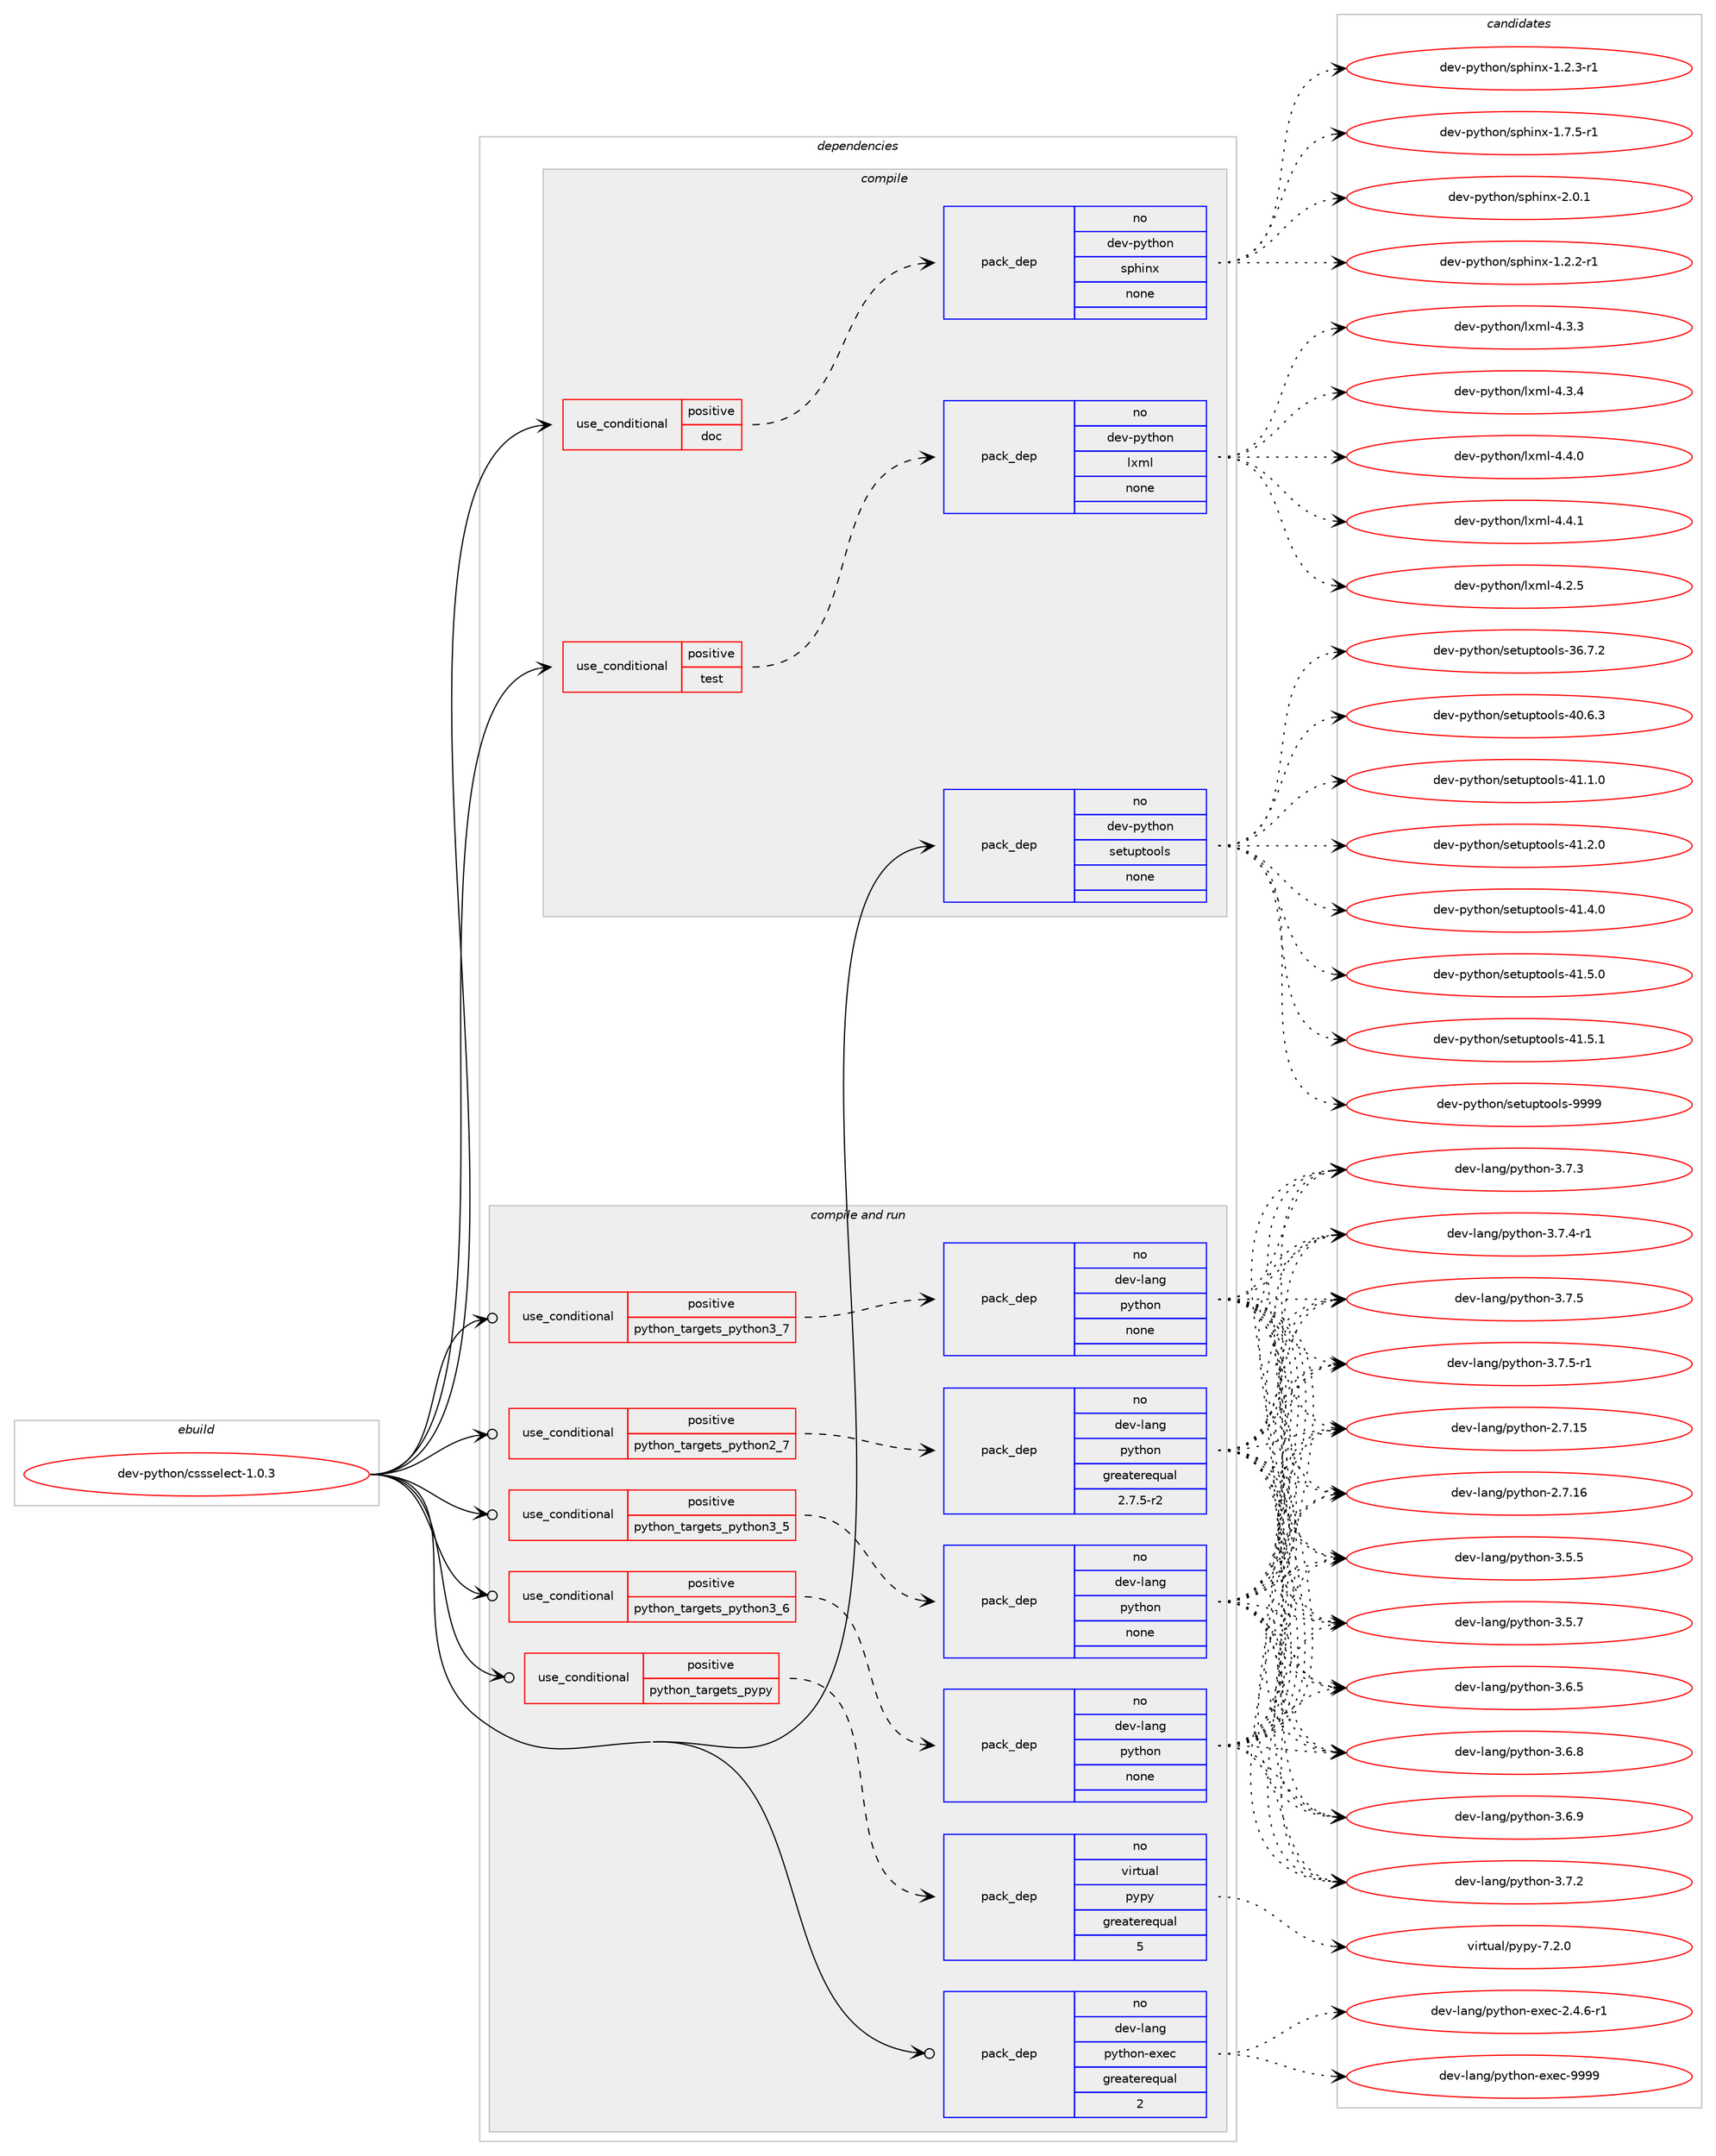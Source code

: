 digraph prolog {

# *************
# Graph options
# *************

newrank=true;
concentrate=true;
compound=true;
graph [rankdir=LR,fontname=Helvetica,fontsize=10,ranksep=1.5];#, ranksep=2.5, nodesep=0.2];
edge  [arrowhead=vee];
node  [fontname=Helvetica,fontsize=10];

# **********
# The ebuild
# **********

subgraph cluster_leftcol {
color=gray;
rank=same;
label=<<i>ebuild</i>>;
id [label="dev-python/cssselect-1.0.3", color=red, width=4, href="../dev-python/cssselect-1.0.3.svg"];
}

# ****************
# The dependencies
# ****************

subgraph cluster_midcol {
color=gray;
label=<<i>dependencies</i>>;
subgraph cluster_compile {
fillcolor="#eeeeee";
style=filled;
label=<<i>compile</i>>;
subgraph cond138120 {
dependency600597 [label=<<TABLE BORDER="0" CELLBORDER="1" CELLSPACING="0" CELLPADDING="4"><TR><TD ROWSPAN="3" CELLPADDING="10">use_conditional</TD></TR><TR><TD>positive</TD></TR><TR><TD>doc</TD></TR></TABLE>>, shape=none, color=red];
subgraph pack450684 {
dependency600598 [label=<<TABLE BORDER="0" CELLBORDER="1" CELLSPACING="0" CELLPADDING="4" WIDTH="220"><TR><TD ROWSPAN="6" CELLPADDING="30">pack_dep</TD></TR><TR><TD WIDTH="110">no</TD></TR><TR><TD>dev-python</TD></TR><TR><TD>sphinx</TD></TR><TR><TD>none</TD></TR><TR><TD></TD></TR></TABLE>>, shape=none, color=blue];
}
dependency600597:e -> dependency600598:w [weight=20,style="dashed",arrowhead="vee"];
}
id:e -> dependency600597:w [weight=20,style="solid",arrowhead="vee"];
subgraph cond138121 {
dependency600599 [label=<<TABLE BORDER="0" CELLBORDER="1" CELLSPACING="0" CELLPADDING="4"><TR><TD ROWSPAN="3" CELLPADDING="10">use_conditional</TD></TR><TR><TD>positive</TD></TR><TR><TD>test</TD></TR></TABLE>>, shape=none, color=red];
subgraph pack450685 {
dependency600600 [label=<<TABLE BORDER="0" CELLBORDER="1" CELLSPACING="0" CELLPADDING="4" WIDTH="220"><TR><TD ROWSPAN="6" CELLPADDING="30">pack_dep</TD></TR><TR><TD WIDTH="110">no</TD></TR><TR><TD>dev-python</TD></TR><TR><TD>lxml</TD></TR><TR><TD>none</TD></TR><TR><TD></TD></TR></TABLE>>, shape=none, color=blue];
}
dependency600599:e -> dependency600600:w [weight=20,style="dashed",arrowhead="vee"];
}
id:e -> dependency600599:w [weight=20,style="solid",arrowhead="vee"];
subgraph pack450686 {
dependency600601 [label=<<TABLE BORDER="0" CELLBORDER="1" CELLSPACING="0" CELLPADDING="4" WIDTH="220"><TR><TD ROWSPAN="6" CELLPADDING="30">pack_dep</TD></TR><TR><TD WIDTH="110">no</TD></TR><TR><TD>dev-python</TD></TR><TR><TD>setuptools</TD></TR><TR><TD>none</TD></TR><TR><TD></TD></TR></TABLE>>, shape=none, color=blue];
}
id:e -> dependency600601:w [weight=20,style="solid",arrowhead="vee"];
}
subgraph cluster_compileandrun {
fillcolor="#eeeeee";
style=filled;
label=<<i>compile and run</i>>;
subgraph cond138122 {
dependency600602 [label=<<TABLE BORDER="0" CELLBORDER="1" CELLSPACING="0" CELLPADDING="4"><TR><TD ROWSPAN="3" CELLPADDING="10">use_conditional</TD></TR><TR><TD>positive</TD></TR><TR><TD>python_targets_pypy</TD></TR></TABLE>>, shape=none, color=red];
subgraph pack450687 {
dependency600603 [label=<<TABLE BORDER="0" CELLBORDER="1" CELLSPACING="0" CELLPADDING="4" WIDTH="220"><TR><TD ROWSPAN="6" CELLPADDING="30">pack_dep</TD></TR><TR><TD WIDTH="110">no</TD></TR><TR><TD>virtual</TD></TR><TR><TD>pypy</TD></TR><TR><TD>greaterequal</TD></TR><TR><TD>5</TD></TR></TABLE>>, shape=none, color=blue];
}
dependency600602:e -> dependency600603:w [weight=20,style="dashed",arrowhead="vee"];
}
id:e -> dependency600602:w [weight=20,style="solid",arrowhead="odotvee"];
subgraph cond138123 {
dependency600604 [label=<<TABLE BORDER="0" CELLBORDER="1" CELLSPACING="0" CELLPADDING="4"><TR><TD ROWSPAN="3" CELLPADDING="10">use_conditional</TD></TR><TR><TD>positive</TD></TR><TR><TD>python_targets_python2_7</TD></TR></TABLE>>, shape=none, color=red];
subgraph pack450688 {
dependency600605 [label=<<TABLE BORDER="0" CELLBORDER="1" CELLSPACING="0" CELLPADDING="4" WIDTH="220"><TR><TD ROWSPAN="6" CELLPADDING="30">pack_dep</TD></TR><TR><TD WIDTH="110">no</TD></TR><TR><TD>dev-lang</TD></TR><TR><TD>python</TD></TR><TR><TD>greaterequal</TD></TR><TR><TD>2.7.5-r2</TD></TR></TABLE>>, shape=none, color=blue];
}
dependency600604:e -> dependency600605:w [weight=20,style="dashed",arrowhead="vee"];
}
id:e -> dependency600604:w [weight=20,style="solid",arrowhead="odotvee"];
subgraph cond138124 {
dependency600606 [label=<<TABLE BORDER="0" CELLBORDER="1" CELLSPACING="0" CELLPADDING="4"><TR><TD ROWSPAN="3" CELLPADDING="10">use_conditional</TD></TR><TR><TD>positive</TD></TR><TR><TD>python_targets_python3_5</TD></TR></TABLE>>, shape=none, color=red];
subgraph pack450689 {
dependency600607 [label=<<TABLE BORDER="0" CELLBORDER="1" CELLSPACING="0" CELLPADDING="4" WIDTH="220"><TR><TD ROWSPAN="6" CELLPADDING="30">pack_dep</TD></TR><TR><TD WIDTH="110">no</TD></TR><TR><TD>dev-lang</TD></TR><TR><TD>python</TD></TR><TR><TD>none</TD></TR><TR><TD></TD></TR></TABLE>>, shape=none, color=blue];
}
dependency600606:e -> dependency600607:w [weight=20,style="dashed",arrowhead="vee"];
}
id:e -> dependency600606:w [weight=20,style="solid",arrowhead="odotvee"];
subgraph cond138125 {
dependency600608 [label=<<TABLE BORDER="0" CELLBORDER="1" CELLSPACING="0" CELLPADDING="4"><TR><TD ROWSPAN="3" CELLPADDING="10">use_conditional</TD></TR><TR><TD>positive</TD></TR><TR><TD>python_targets_python3_6</TD></TR></TABLE>>, shape=none, color=red];
subgraph pack450690 {
dependency600609 [label=<<TABLE BORDER="0" CELLBORDER="1" CELLSPACING="0" CELLPADDING="4" WIDTH="220"><TR><TD ROWSPAN="6" CELLPADDING="30">pack_dep</TD></TR><TR><TD WIDTH="110">no</TD></TR><TR><TD>dev-lang</TD></TR><TR><TD>python</TD></TR><TR><TD>none</TD></TR><TR><TD></TD></TR></TABLE>>, shape=none, color=blue];
}
dependency600608:e -> dependency600609:w [weight=20,style="dashed",arrowhead="vee"];
}
id:e -> dependency600608:w [weight=20,style="solid",arrowhead="odotvee"];
subgraph cond138126 {
dependency600610 [label=<<TABLE BORDER="0" CELLBORDER="1" CELLSPACING="0" CELLPADDING="4"><TR><TD ROWSPAN="3" CELLPADDING="10">use_conditional</TD></TR><TR><TD>positive</TD></TR><TR><TD>python_targets_python3_7</TD></TR></TABLE>>, shape=none, color=red];
subgraph pack450691 {
dependency600611 [label=<<TABLE BORDER="0" CELLBORDER="1" CELLSPACING="0" CELLPADDING="4" WIDTH="220"><TR><TD ROWSPAN="6" CELLPADDING="30">pack_dep</TD></TR><TR><TD WIDTH="110">no</TD></TR><TR><TD>dev-lang</TD></TR><TR><TD>python</TD></TR><TR><TD>none</TD></TR><TR><TD></TD></TR></TABLE>>, shape=none, color=blue];
}
dependency600610:e -> dependency600611:w [weight=20,style="dashed",arrowhead="vee"];
}
id:e -> dependency600610:w [weight=20,style="solid",arrowhead="odotvee"];
subgraph pack450692 {
dependency600612 [label=<<TABLE BORDER="0" CELLBORDER="1" CELLSPACING="0" CELLPADDING="4" WIDTH="220"><TR><TD ROWSPAN="6" CELLPADDING="30">pack_dep</TD></TR><TR><TD WIDTH="110">no</TD></TR><TR><TD>dev-lang</TD></TR><TR><TD>python-exec</TD></TR><TR><TD>greaterequal</TD></TR><TR><TD>2</TD></TR></TABLE>>, shape=none, color=blue];
}
id:e -> dependency600612:w [weight=20,style="solid",arrowhead="odotvee"];
}
subgraph cluster_run {
fillcolor="#eeeeee";
style=filled;
label=<<i>run</i>>;
}
}

# **************
# The candidates
# **************

subgraph cluster_choices {
rank=same;
color=gray;
label=<<i>candidates</i>>;

subgraph choice450684 {
color=black;
nodesep=1;
choice10010111845112121116104111110471151121041051101204549465046504511449 [label="dev-python/sphinx-1.2.2-r1", color=red, width=4,href="../dev-python/sphinx-1.2.2-r1.svg"];
choice10010111845112121116104111110471151121041051101204549465046514511449 [label="dev-python/sphinx-1.2.3-r1", color=red, width=4,href="../dev-python/sphinx-1.2.3-r1.svg"];
choice10010111845112121116104111110471151121041051101204549465546534511449 [label="dev-python/sphinx-1.7.5-r1", color=red, width=4,href="../dev-python/sphinx-1.7.5-r1.svg"];
choice1001011184511212111610411111047115112104105110120455046484649 [label="dev-python/sphinx-2.0.1", color=red, width=4,href="../dev-python/sphinx-2.0.1.svg"];
dependency600598:e -> choice10010111845112121116104111110471151121041051101204549465046504511449:w [style=dotted,weight="100"];
dependency600598:e -> choice10010111845112121116104111110471151121041051101204549465046514511449:w [style=dotted,weight="100"];
dependency600598:e -> choice10010111845112121116104111110471151121041051101204549465546534511449:w [style=dotted,weight="100"];
dependency600598:e -> choice1001011184511212111610411111047115112104105110120455046484649:w [style=dotted,weight="100"];
}
subgraph choice450685 {
color=black;
nodesep=1;
choice1001011184511212111610411111047108120109108455246504653 [label="dev-python/lxml-4.2.5", color=red, width=4,href="../dev-python/lxml-4.2.5.svg"];
choice1001011184511212111610411111047108120109108455246514651 [label="dev-python/lxml-4.3.3", color=red, width=4,href="../dev-python/lxml-4.3.3.svg"];
choice1001011184511212111610411111047108120109108455246514652 [label="dev-python/lxml-4.3.4", color=red, width=4,href="../dev-python/lxml-4.3.4.svg"];
choice1001011184511212111610411111047108120109108455246524648 [label="dev-python/lxml-4.4.0", color=red, width=4,href="../dev-python/lxml-4.4.0.svg"];
choice1001011184511212111610411111047108120109108455246524649 [label="dev-python/lxml-4.4.1", color=red, width=4,href="../dev-python/lxml-4.4.1.svg"];
dependency600600:e -> choice1001011184511212111610411111047108120109108455246504653:w [style=dotted,weight="100"];
dependency600600:e -> choice1001011184511212111610411111047108120109108455246514651:w [style=dotted,weight="100"];
dependency600600:e -> choice1001011184511212111610411111047108120109108455246514652:w [style=dotted,weight="100"];
dependency600600:e -> choice1001011184511212111610411111047108120109108455246524648:w [style=dotted,weight="100"];
dependency600600:e -> choice1001011184511212111610411111047108120109108455246524649:w [style=dotted,weight="100"];
}
subgraph choice450686 {
color=black;
nodesep=1;
choice100101118451121211161041111104711510111611711211611111110811545515446554650 [label="dev-python/setuptools-36.7.2", color=red, width=4,href="../dev-python/setuptools-36.7.2.svg"];
choice100101118451121211161041111104711510111611711211611111110811545524846544651 [label="dev-python/setuptools-40.6.3", color=red, width=4,href="../dev-python/setuptools-40.6.3.svg"];
choice100101118451121211161041111104711510111611711211611111110811545524946494648 [label="dev-python/setuptools-41.1.0", color=red, width=4,href="../dev-python/setuptools-41.1.0.svg"];
choice100101118451121211161041111104711510111611711211611111110811545524946504648 [label="dev-python/setuptools-41.2.0", color=red, width=4,href="../dev-python/setuptools-41.2.0.svg"];
choice100101118451121211161041111104711510111611711211611111110811545524946524648 [label="dev-python/setuptools-41.4.0", color=red, width=4,href="../dev-python/setuptools-41.4.0.svg"];
choice100101118451121211161041111104711510111611711211611111110811545524946534648 [label="dev-python/setuptools-41.5.0", color=red, width=4,href="../dev-python/setuptools-41.5.0.svg"];
choice100101118451121211161041111104711510111611711211611111110811545524946534649 [label="dev-python/setuptools-41.5.1", color=red, width=4,href="../dev-python/setuptools-41.5.1.svg"];
choice10010111845112121116104111110471151011161171121161111111081154557575757 [label="dev-python/setuptools-9999", color=red, width=4,href="../dev-python/setuptools-9999.svg"];
dependency600601:e -> choice100101118451121211161041111104711510111611711211611111110811545515446554650:w [style=dotted,weight="100"];
dependency600601:e -> choice100101118451121211161041111104711510111611711211611111110811545524846544651:w [style=dotted,weight="100"];
dependency600601:e -> choice100101118451121211161041111104711510111611711211611111110811545524946494648:w [style=dotted,weight="100"];
dependency600601:e -> choice100101118451121211161041111104711510111611711211611111110811545524946504648:w [style=dotted,weight="100"];
dependency600601:e -> choice100101118451121211161041111104711510111611711211611111110811545524946524648:w [style=dotted,weight="100"];
dependency600601:e -> choice100101118451121211161041111104711510111611711211611111110811545524946534648:w [style=dotted,weight="100"];
dependency600601:e -> choice100101118451121211161041111104711510111611711211611111110811545524946534649:w [style=dotted,weight="100"];
dependency600601:e -> choice10010111845112121116104111110471151011161171121161111111081154557575757:w [style=dotted,weight="100"];
}
subgraph choice450687 {
color=black;
nodesep=1;
choice1181051141161179710847112121112121455546504648 [label="virtual/pypy-7.2.0", color=red, width=4,href="../virtual/pypy-7.2.0.svg"];
dependency600603:e -> choice1181051141161179710847112121112121455546504648:w [style=dotted,weight="100"];
}
subgraph choice450688 {
color=black;
nodesep=1;
choice10010111845108971101034711212111610411111045504655464953 [label="dev-lang/python-2.7.15", color=red, width=4,href="../dev-lang/python-2.7.15.svg"];
choice10010111845108971101034711212111610411111045504655464954 [label="dev-lang/python-2.7.16", color=red, width=4,href="../dev-lang/python-2.7.16.svg"];
choice100101118451089711010347112121116104111110455146534653 [label="dev-lang/python-3.5.5", color=red, width=4,href="../dev-lang/python-3.5.5.svg"];
choice100101118451089711010347112121116104111110455146534655 [label="dev-lang/python-3.5.7", color=red, width=4,href="../dev-lang/python-3.5.7.svg"];
choice100101118451089711010347112121116104111110455146544653 [label="dev-lang/python-3.6.5", color=red, width=4,href="../dev-lang/python-3.6.5.svg"];
choice100101118451089711010347112121116104111110455146544656 [label="dev-lang/python-3.6.8", color=red, width=4,href="../dev-lang/python-3.6.8.svg"];
choice100101118451089711010347112121116104111110455146544657 [label="dev-lang/python-3.6.9", color=red, width=4,href="../dev-lang/python-3.6.9.svg"];
choice100101118451089711010347112121116104111110455146554650 [label="dev-lang/python-3.7.2", color=red, width=4,href="../dev-lang/python-3.7.2.svg"];
choice100101118451089711010347112121116104111110455146554651 [label="dev-lang/python-3.7.3", color=red, width=4,href="../dev-lang/python-3.7.3.svg"];
choice1001011184510897110103471121211161041111104551465546524511449 [label="dev-lang/python-3.7.4-r1", color=red, width=4,href="../dev-lang/python-3.7.4-r1.svg"];
choice100101118451089711010347112121116104111110455146554653 [label="dev-lang/python-3.7.5", color=red, width=4,href="../dev-lang/python-3.7.5.svg"];
choice1001011184510897110103471121211161041111104551465546534511449 [label="dev-lang/python-3.7.5-r1", color=red, width=4,href="../dev-lang/python-3.7.5-r1.svg"];
dependency600605:e -> choice10010111845108971101034711212111610411111045504655464953:w [style=dotted,weight="100"];
dependency600605:e -> choice10010111845108971101034711212111610411111045504655464954:w [style=dotted,weight="100"];
dependency600605:e -> choice100101118451089711010347112121116104111110455146534653:w [style=dotted,weight="100"];
dependency600605:e -> choice100101118451089711010347112121116104111110455146534655:w [style=dotted,weight="100"];
dependency600605:e -> choice100101118451089711010347112121116104111110455146544653:w [style=dotted,weight="100"];
dependency600605:e -> choice100101118451089711010347112121116104111110455146544656:w [style=dotted,weight="100"];
dependency600605:e -> choice100101118451089711010347112121116104111110455146544657:w [style=dotted,weight="100"];
dependency600605:e -> choice100101118451089711010347112121116104111110455146554650:w [style=dotted,weight="100"];
dependency600605:e -> choice100101118451089711010347112121116104111110455146554651:w [style=dotted,weight="100"];
dependency600605:e -> choice1001011184510897110103471121211161041111104551465546524511449:w [style=dotted,weight="100"];
dependency600605:e -> choice100101118451089711010347112121116104111110455146554653:w [style=dotted,weight="100"];
dependency600605:e -> choice1001011184510897110103471121211161041111104551465546534511449:w [style=dotted,weight="100"];
}
subgraph choice450689 {
color=black;
nodesep=1;
choice10010111845108971101034711212111610411111045504655464953 [label="dev-lang/python-2.7.15", color=red, width=4,href="../dev-lang/python-2.7.15.svg"];
choice10010111845108971101034711212111610411111045504655464954 [label="dev-lang/python-2.7.16", color=red, width=4,href="../dev-lang/python-2.7.16.svg"];
choice100101118451089711010347112121116104111110455146534653 [label="dev-lang/python-3.5.5", color=red, width=4,href="../dev-lang/python-3.5.5.svg"];
choice100101118451089711010347112121116104111110455146534655 [label="dev-lang/python-3.5.7", color=red, width=4,href="../dev-lang/python-3.5.7.svg"];
choice100101118451089711010347112121116104111110455146544653 [label="dev-lang/python-3.6.5", color=red, width=4,href="../dev-lang/python-3.6.5.svg"];
choice100101118451089711010347112121116104111110455146544656 [label="dev-lang/python-3.6.8", color=red, width=4,href="../dev-lang/python-3.6.8.svg"];
choice100101118451089711010347112121116104111110455146544657 [label="dev-lang/python-3.6.9", color=red, width=4,href="../dev-lang/python-3.6.9.svg"];
choice100101118451089711010347112121116104111110455146554650 [label="dev-lang/python-3.7.2", color=red, width=4,href="../dev-lang/python-3.7.2.svg"];
choice100101118451089711010347112121116104111110455146554651 [label="dev-lang/python-3.7.3", color=red, width=4,href="../dev-lang/python-3.7.3.svg"];
choice1001011184510897110103471121211161041111104551465546524511449 [label="dev-lang/python-3.7.4-r1", color=red, width=4,href="../dev-lang/python-3.7.4-r1.svg"];
choice100101118451089711010347112121116104111110455146554653 [label="dev-lang/python-3.7.5", color=red, width=4,href="../dev-lang/python-3.7.5.svg"];
choice1001011184510897110103471121211161041111104551465546534511449 [label="dev-lang/python-3.7.5-r1", color=red, width=4,href="../dev-lang/python-3.7.5-r1.svg"];
dependency600607:e -> choice10010111845108971101034711212111610411111045504655464953:w [style=dotted,weight="100"];
dependency600607:e -> choice10010111845108971101034711212111610411111045504655464954:w [style=dotted,weight="100"];
dependency600607:e -> choice100101118451089711010347112121116104111110455146534653:w [style=dotted,weight="100"];
dependency600607:e -> choice100101118451089711010347112121116104111110455146534655:w [style=dotted,weight="100"];
dependency600607:e -> choice100101118451089711010347112121116104111110455146544653:w [style=dotted,weight="100"];
dependency600607:e -> choice100101118451089711010347112121116104111110455146544656:w [style=dotted,weight="100"];
dependency600607:e -> choice100101118451089711010347112121116104111110455146544657:w [style=dotted,weight="100"];
dependency600607:e -> choice100101118451089711010347112121116104111110455146554650:w [style=dotted,weight="100"];
dependency600607:e -> choice100101118451089711010347112121116104111110455146554651:w [style=dotted,weight="100"];
dependency600607:e -> choice1001011184510897110103471121211161041111104551465546524511449:w [style=dotted,weight="100"];
dependency600607:e -> choice100101118451089711010347112121116104111110455146554653:w [style=dotted,weight="100"];
dependency600607:e -> choice1001011184510897110103471121211161041111104551465546534511449:w [style=dotted,weight="100"];
}
subgraph choice450690 {
color=black;
nodesep=1;
choice10010111845108971101034711212111610411111045504655464953 [label="dev-lang/python-2.7.15", color=red, width=4,href="../dev-lang/python-2.7.15.svg"];
choice10010111845108971101034711212111610411111045504655464954 [label="dev-lang/python-2.7.16", color=red, width=4,href="../dev-lang/python-2.7.16.svg"];
choice100101118451089711010347112121116104111110455146534653 [label="dev-lang/python-3.5.5", color=red, width=4,href="../dev-lang/python-3.5.5.svg"];
choice100101118451089711010347112121116104111110455146534655 [label="dev-lang/python-3.5.7", color=red, width=4,href="../dev-lang/python-3.5.7.svg"];
choice100101118451089711010347112121116104111110455146544653 [label="dev-lang/python-3.6.5", color=red, width=4,href="../dev-lang/python-3.6.5.svg"];
choice100101118451089711010347112121116104111110455146544656 [label="dev-lang/python-3.6.8", color=red, width=4,href="../dev-lang/python-3.6.8.svg"];
choice100101118451089711010347112121116104111110455146544657 [label="dev-lang/python-3.6.9", color=red, width=4,href="../dev-lang/python-3.6.9.svg"];
choice100101118451089711010347112121116104111110455146554650 [label="dev-lang/python-3.7.2", color=red, width=4,href="../dev-lang/python-3.7.2.svg"];
choice100101118451089711010347112121116104111110455146554651 [label="dev-lang/python-3.7.3", color=red, width=4,href="../dev-lang/python-3.7.3.svg"];
choice1001011184510897110103471121211161041111104551465546524511449 [label="dev-lang/python-3.7.4-r1", color=red, width=4,href="../dev-lang/python-3.7.4-r1.svg"];
choice100101118451089711010347112121116104111110455146554653 [label="dev-lang/python-3.7.5", color=red, width=4,href="../dev-lang/python-3.7.5.svg"];
choice1001011184510897110103471121211161041111104551465546534511449 [label="dev-lang/python-3.7.5-r1", color=red, width=4,href="../dev-lang/python-3.7.5-r1.svg"];
dependency600609:e -> choice10010111845108971101034711212111610411111045504655464953:w [style=dotted,weight="100"];
dependency600609:e -> choice10010111845108971101034711212111610411111045504655464954:w [style=dotted,weight="100"];
dependency600609:e -> choice100101118451089711010347112121116104111110455146534653:w [style=dotted,weight="100"];
dependency600609:e -> choice100101118451089711010347112121116104111110455146534655:w [style=dotted,weight="100"];
dependency600609:e -> choice100101118451089711010347112121116104111110455146544653:w [style=dotted,weight="100"];
dependency600609:e -> choice100101118451089711010347112121116104111110455146544656:w [style=dotted,weight="100"];
dependency600609:e -> choice100101118451089711010347112121116104111110455146544657:w [style=dotted,weight="100"];
dependency600609:e -> choice100101118451089711010347112121116104111110455146554650:w [style=dotted,weight="100"];
dependency600609:e -> choice100101118451089711010347112121116104111110455146554651:w [style=dotted,weight="100"];
dependency600609:e -> choice1001011184510897110103471121211161041111104551465546524511449:w [style=dotted,weight="100"];
dependency600609:e -> choice100101118451089711010347112121116104111110455146554653:w [style=dotted,weight="100"];
dependency600609:e -> choice1001011184510897110103471121211161041111104551465546534511449:w [style=dotted,weight="100"];
}
subgraph choice450691 {
color=black;
nodesep=1;
choice10010111845108971101034711212111610411111045504655464953 [label="dev-lang/python-2.7.15", color=red, width=4,href="../dev-lang/python-2.7.15.svg"];
choice10010111845108971101034711212111610411111045504655464954 [label="dev-lang/python-2.7.16", color=red, width=4,href="../dev-lang/python-2.7.16.svg"];
choice100101118451089711010347112121116104111110455146534653 [label="dev-lang/python-3.5.5", color=red, width=4,href="../dev-lang/python-3.5.5.svg"];
choice100101118451089711010347112121116104111110455146534655 [label="dev-lang/python-3.5.7", color=red, width=4,href="../dev-lang/python-3.5.7.svg"];
choice100101118451089711010347112121116104111110455146544653 [label="dev-lang/python-3.6.5", color=red, width=4,href="../dev-lang/python-3.6.5.svg"];
choice100101118451089711010347112121116104111110455146544656 [label="dev-lang/python-3.6.8", color=red, width=4,href="../dev-lang/python-3.6.8.svg"];
choice100101118451089711010347112121116104111110455146544657 [label="dev-lang/python-3.6.9", color=red, width=4,href="../dev-lang/python-3.6.9.svg"];
choice100101118451089711010347112121116104111110455146554650 [label="dev-lang/python-3.7.2", color=red, width=4,href="../dev-lang/python-3.7.2.svg"];
choice100101118451089711010347112121116104111110455146554651 [label="dev-lang/python-3.7.3", color=red, width=4,href="../dev-lang/python-3.7.3.svg"];
choice1001011184510897110103471121211161041111104551465546524511449 [label="dev-lang/python-3.7.4-r1", color=red, width=4,href="../dev-lang/python-3.7.4-r1.svg"];
choice100101118451089711010347112121116104111110455146554653 [label="dev-lang/python-3.7.5", color=red, width=4,href="../dev-lang/python-3.7.5.svg"];
choice1001011184510897110103471121211161041111104551465546534511449 [label="dev-lang/python-3.7.5-r1", color=red, width=4,href="../dev-lang/python-3.7.5-r1.svg"];
dependency600611:e -> choice10010111845108971101034711212111610411111045504655464953:w [style=dotted,weight="100"];
dependency600611:e -> choice10010111845108971101034711212111610411111045504655464954:w [style=dotted,weight="100"];
dependency600611:e -> choice100101118451089711010347112121116104111110455146534653:w [style=dotted,weight="100"];
dependency600611:e -> choice100101118451089711010347112121116104111110455146534655:w [style=dotted,weight="100"];
dependency600611:e -> choice100101118451089711010347112121116104111110455146544653:w [style=dotted,weight="100"];
dependency600611:e -> choice100101118451089711010347112121116104111110455146544656:w [style=dotted,weight="100"];
dependency600611:e -> choice100101118451089711010347112121116104111110455146544657:w [style=dotted,weight="100"];
dependency600611:e -> choice100101118451089711010347112121116104111110455146554650:w [style=dotted,weight="100"];
dependency600611:e -> choice100101118451089711010347112121116104111110455146554651:w [style=dotted,weight="100"];
dependency600611:e -> choice1001011184510897110103471121211161041111104551465546524511449:w [style=dotted,weight="100"];
dependency600611:e -> choice100101118451089711010347112121116104111110455146554653:w [style=dotted,weight="100"];
dependency600611:e -> choice1001011184510897110103471121211161041111104551465546534511449:w [style=dotted,weight="100"];
}
subgraph choice450692 {
color=black;
nodesep=1;
choice10010111845108971101034711212111610411111045101120101994550465246544511449 [label="dev-lang/python-exec-2.4.6-r1", color=red, width=4,href="../dev-lang/python-exec-2.4.6-r1.svg"];
choice10010111845108971101034711212111610411111045101120101994557575757 [label="dev-lang/python-exec-9999", color=red, width=4,href="../dev-lang/python-exec-9999.svg"];
dependency600612:e -> choice10010111845108971101034711212111610411111045101120101994550465246544511449:w [style=dotted,weight="100"];
dependency600612:e -> choice10010111845108971101034711212111610411111045101120101994557575757:w [style=dotted,weight="100"];
}
}

}
